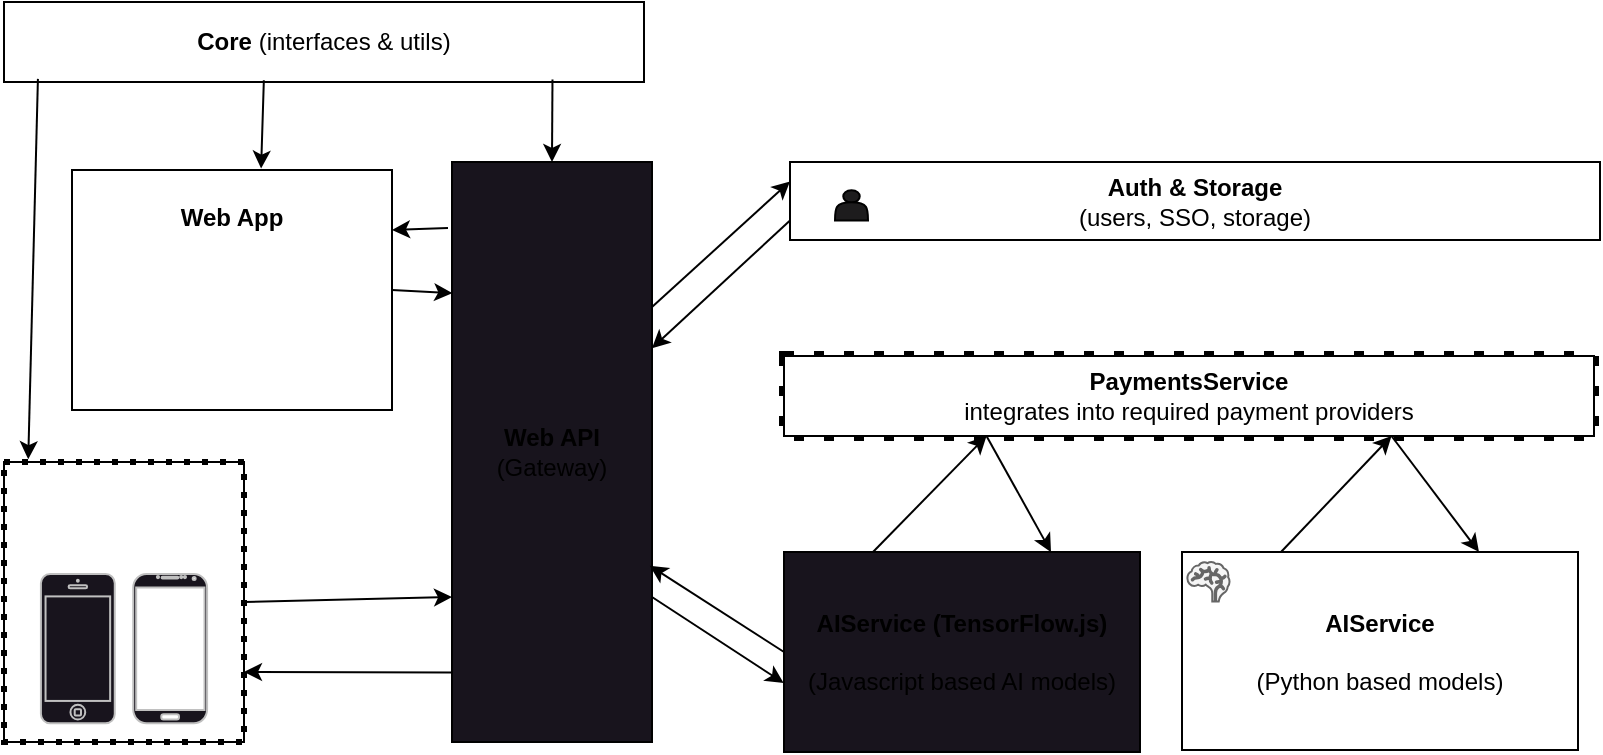 <mxfile>
    <diagram id="hWmAsYz565bGcmy6tSPV" name="Page-1">
        <mxGraphModel dx="1254" dy="671" grid="0" gridSize="10" guides="1" tooltips="1" connect="1" arrows="1" fold="1" page="0" pageScale="1" pageWidth="827" pageHeight="1169" math="0" shadow="0">
            <root>
                <mxCell id="0"/>
                <mxCell id="1" parent="0"/>
                <mxCell id="16" value="" style="group" parent="1" vertex="1" connectable="0">
                    <mxGeometry x="679" y="475" width="198" height="99" as="geometry"/>
                </mxCell>
                <mxCell id="8" value="&lt;b&gt;AIService&lt;br&gt;&lt;br&gt;&lt;/b&gt;(Python based models)" style="rounded=0;whiteSpace=wrap;html=1;" parent="16" vertex="1">
                    <mxGeometry width="198" height="99.0" as="geometry"/>
                </mxCell>
                <mxCell id="10" value="" style="shape=image;verticalLabelPosition=bottom;labelBackgroundColor=default;verticalAlign=top;aspect=fixed;imageAspect=0;image=https://cdn3.iconfinder.com/data/icons/logos-and-brands-adobe/512/267_Python-512.png;" parent="16" vertex="1">
                    <mxGeometry x="174.24" y="4.95" width="17.704" height="17.704" as="geometry"/>
                </mxCell>
                <mxCell id="41" value="" style="shape=mxgraph.signs.healthcare.brain;html=1;pointerEvents=1;fillColor=#f5f5f5;strokeColor=#666666;verticalLabelPosition=bottom;verticalAlign=top;align=center;fontColor=#333333;" parent="16" vertex="1">
                    <mxGeometry x="2.701" y="4.95" width="21.059" height="19.8" as="geometry"/>
                </mxCell>
                <mxCell id="19" value="" style="group" parent="1" vertex="1" connectable="0">
                    <mxGeometry x="90" y="200" width="320" height="40" as="geometry"/>
                </mxCell>
                <mxCell id="5" value="&lt;b&gt;Core&lt;/b&gt; (interfaces &amp;amp; utils)" style="rounded=0;whiteSpace=wrap;html=1;" parent="19" vertex="1">
                    <mxGeometry width="320" height="40" as="geometry"/>
                </mxCell>
                <mxCell id="13" value="" style="shape=image;verticalLabelPosition=bottom;labelBackgroundColor=default;verticalAlign=top;aspect=fixed;imageAspect=0;image=https://cdn-icons-png.flaticon.com/512/5968/5968381.png;" parent="19" vertex="1">
                    <mxGeometry x="288" y="8.34" width="19.646" height="19.646" as="geometry"/>
                </mxCell>
                <mxCell id="44" value="" style="group;labelBorderColor=none;fillColor=none;strokeColor=none;dashed=1;dashPattern=1 1;" parent="1" vertex="1" connectable="0">
                    <mxGeometry x="483" y="280" width="405" height="39" as="geometry"/>
                </mxCell>
                <mxCell id="38" value="" style="group;fillColor=#FFFFFF;fontColor=#333333;strokeColor=#666666;container=0;" parent="44" vertex="1" connectable="0">
                    <mxGeometry width="405" height="39" as="geometry"/>
                </mxCell>
                <mxCell id="6" value="&lt;b&gt;Auth &amp;amp; Storage&lt;br&gt;&lt;/b&gt;(users, SSO, storage)" style="rounded=0;whiteSpace=wrap;html=1;container=0;" parent="44" vertex="1">
                    <mxGeometry width="405" height="39" as="geometry"/>
                </mxCell>
                <mxCell id="15" value="" style="shape=image;verticalLabelPosition=bottom;labelBackgroundColor=default;verticalAlign=top;aspect=fixed;imageAspect=0;image=https://cdn-icons-png.flaticon.com/512/5968/5968381.png;container=0;" parent="44" vertex="1">
                    <mxGeometry x="373.002" y="9.75" width="19.5" height="19.5" as="geometry"/>
                </mxCell>
                <mxCell id="40" value="" style="shape=actor;whiteSpace=wrap;html=1;fillColor=#1D1C1D;container=0;" parent="44" vertex="1">
                    <mxGeometry x="22.5" y="14.14" width="16.5" height="15.11" as="geometry"/>
                </mxCell>
                <mxCell id="58" value="" style="shape=image;verticalLabelPosition=bottom;labelBackgroundColor=default;verticalAlign=top;aspect=fixed;imageAspect=0;image=https://cdn4.iconfinder.com/data/icons/google-i-o-2016/512/google_firebase-2-512.png;container=0;" parent="44" vertex="1">
                    <mxGeometry x="343.75" y="4.875" width="29.25" height="29.25" as="geometry"/>
                </mxCell>
                <mxCell id="45" value="" style="group" parent="1" vertex="1" connectable="0">
                    <mxGeometry x="314" y="280" width="100" height="290" as="geometry"/>
                </mxCell>
                <mxCell id="9" value="&lt;b&gt;Web API&lt;br&gt;&lt;/b&gt;(Gateway)" style="rounded=0;whiteSpace=wrap;html=1;container=0;fillColor=#18141D;" parent="45" vertex="1">
                    <mxGeometry width="100" height="290" as="geometry"/>
                </mxCell>
                <mxCell id="11" value="" style="shape=image;verticalLabelPosition=bottom;labelBackgroundColor=default;verticalAlign=top;aspect=fixed;imageAspect=0;image=https://cdn-icons-png.flaticon.com/512/5968/5968381.png;container=0;" parent="45" vertex="1">
                    <mxGeometry x="75" y="14.5" width="16.667" height="16.667" as="geometry"/>
                </mxCell>
                <mxCell id="36" value="" style="shape=image;verticalLabelPosition=bottom;labelBackgroundColor=default;verticalAlign=top;aspect=fixed;imageAspect=0;image=https://cdn.iconscout.com/icon/free/png-256/free-node-js-1174925.png;container=0;" parent="45" vertex="1">
                    <mxGeometry x="46.003" y="14.5" width="16.667" height="16.667" as="geometry"/>
                </mxCell>
                <mxCell id="49" value="" style="group;dashed=1;strokeColor=default;strokeWidth=5;dashPattern=1 2;" parent="1" vertex="1" connectable="0">
                    <mxGeometry x="480" y="377" width="405" height="40" as="geometry"/>
                </mxCell>
                <mxCell id="50" value="" style="group;fillColor=#FFFFFF;fontColor=#333333;strokeColor=#666666;container=0;" parent="49" vertex="1" connectable="0">
                    <mxGeometry width="405" height="40" as="geometry"/>
                </mxCell>
                <mxCell id="51" value="&lt;b&gt;PaymentsService&lt;br&gt;&lt;/b&gt;integrates into required payment providers" style="rounded=0;whiteSpace=wrap;html=1;container=0;" parent="49" vertex="1">
                    <mxGeometry width="405" height="40" as="geometry"/>
                </mxCell>
                <mxCell id="61" style="edgeStyle=none;html=1;exitX=1;exitY=0.25;exitDx=0;exitDy=0;entryX=0;entryY=0.25;entryDx=0;entryDy=0;" parent="1" source="9" target="6" edge="1">
                    <mxGeometry relative="1" as="geometry"/>
                </mxCell>
                <mxCell id="62" style="edgeStyle=none;html=1;exitX=0;exitY=0.75;exitDx=0;exitDy=0;entryX=1;entryY=0.321;entryDx=0;entryDy=0;entryPerimeter=0;" parent="1" source="6" target="9" edge="1">
                    <mxGeometry relative="1" as="geometry"/>
                </mxCell>
                <mxCell id="89" style="edgeStyle=none;html=1;exitX=0;exitY=0.5;exitDx=0;exitDy=0;entryX=0.989;entryY=0.696;entryDx=0;entryDy=0;entryPerimeter=0;" parent="1" source="85" target="9" edge="1">
                    <mxGeometry relative="1" as="geometry"/>
                </mxCell>
                <mxCell id="93" style="edgeStyle=none;html=1;exitX=0.25;exitY=0;exitDx=0;exitDy=0;entryX=0.25;entryY=1;entryDx=0;entryDy=0;" parent="1" source="85" target="51" edge="1">
                    <mxGeometry relative="1" as="geometry">
                        <mxPoint x="522" y="319" as="targetPoint"/>
                    </mxGeometry>
                </mxCell>
                <mxCell id="85" value="&lt;b&gt;AIService (TensorFlow.js)&lt;br&gt;&lt;br&gt;&lt;/b&gt;(Javascript based AI models)" style="rounded=0;whiteSpace=wrap;html=1;fillColor=#18141D;" parent="1" vertex="1">
                    <mxGeometry x="480" y="475" width="178" height="100" as="geometry"/>
                </mxCell>
                <mxCell id="86" style="edgeStyle=none;html=1;exitX=0.25;exitY=0;exitDx=0;exitDy=0;entryX=0.75;entryY=1;entryDx=0;entryDy=0;" parent="1" source="8" target="51" edge="1">
                    <mxGeometry relative="1" as="geometry"/>
                </mxCell>
                <mxCell id="88" style="edgeStyle=none;html=1;exitX=1;exitY=0.75;exitDx=0;exitDy=0;entryX=-0.001;entryY=0.655;entryDx=0;entryDy=0;entryPerimeter=0;" parent="1" source="9" target="85" edge="1">
                    <mxGeometry relative="1" as="geometry">
                        <mxPoint x="480" y="550" as="targetPoint"/>
                    </mxGeometry>
                </mxCell>
                <mxCell id="94" style="edgeStyle=none;html=1;entryX=0.75;entryY=0;entryDx=0;entryDy=0;exitX=0.25;exitY=1;exitDx=0;exitDy=0;" parent="1" source="51" target="85" edge="1">
                    <mxGeometry relative="1" as="geometry">
                        <mxPoint x="618" y="375" as="sourcePoint"/>
                    </mxGeometry>
                </mxCell>
                <mxCell id="95" style="edgeStyle=none;html=1;exitX=0.75;exitY=1;exitDx=0;exitDy=0;entryX=0.75;entryY=0;entryDx=0;entryDy=0;" parent="1" source="51" target="8" edge="1">
                    <mxGeometry relative="1" as="geometry"/>
                </mxCell>
                <mxCell id="108" value="" style="shape=image;verticalLabelPosition=bottom;labelBackgroundColor=default;verticalAlign=top;aspect=fixed;imageAspect=0;image=https://cdn-icons-png.flaticon.com/512/5968/5968381.png;container=0;" parent="1" vertex="1">
                    <mxGeometry x="621" y="480" width="20" height="20" as="geometry"/>
                </mxCell>
                <mxCell id="109" value="" style="shape=image;verticalLabelPosition=bottom;labelBackgroundColor=default;verticalAlign=top;aspect=fixed;imageAspect=0;image=https://cdn.iconscout.com/icon/free/png-256/free-node-js-1174925.png;container=0;" parent="1" vertex="1">
                    <mxGeometry x="601" y="480" width="20" height="20" as="geometry"/>
                </mxCell>
                <mxCell id="139" value="" style="group" parent="1" vertex="1" connectable="0">
                    <mxGeometry x="124" y="284" width="160" height="120" as="geometry"/>
                </mxCell>
                <mxCell id="2" value="&lt;b&gt;Web App&lt;br&gt;&lt;br&gt;&lt;br&gt;&lt;br&gt;&lt;br&gt;&lt;br&gt;&lt;/b&gt;" style="rounded=0;whiteSpace=wrap;html=1;" parent="139" vertex="1">
                    <mxGeometry width="160" height="120" as="geometry"/>
                </mxCell>
                <mxCell id="131" value="" style="shape=image;verticalLabelPosition=bottom;labelBackgroundColor=default;verticalAlign=top;aspect=fixed;imageAspect=0;image=https://cdn-icons-png.flaticon.com/512/5968/5968381.png;" parent="139" vertex="1">
                    <mxGeometry x="136.544" y="10" width="16.842" height="16.842" as="geometry"/>
                </mxCell>
                <mxCell id="132" value="" style="shape=image;verticalLabelPosition=bottom;labelBackgroundColor=default;verticalAlign=top;aspect=fixed;imageAspect=0;image=https://upload.wikimedia.org/wikipedia/commons/thumb/a/a7/React-icon.svg/2300px-React-icon.svg.png;" parent="139" vertex="1">
                    <mxGeometry x="113.687" y="11.31" width="16.842" height="14.644" as="geometry"/>
                </mxCell>
                <mxCell id="140" value="" style="group;dashed=1;dashPattern=1 2;strokeWidth=3;strokeColor=default;perimeterSpacing=4;" parent="1" vertex="1" connectable="0">
                    <mxGeometry x="90" y="430" width="120" height="140" as="geometry"/>
                </mxCell>
                <mxCell id="129" value="Mobile Apps&lt;br&gt;&lt;br&gt;&lt;br&gt;&lt;br&gt;&lt;br&gt;" style="rounded=0;whiteSpace=wrap;html=1;sketch=0;fontColor=#FFFFFF;fillColor=none;" parent="140" vertex="1">
                    <mxGeometry width="120" height="140" as="geometry"/>
                </mxCell>
                <mxCell id="125" value="" style="group" parent="140" vertex="1" connectable="0">
                    <mxGeometry x="64.615" y="56" width="36.923" height="74.667" as="geometry"/>
                </mxCell>
                <mxCell id="123" value="" style="verticalLabelPosition=bottom;verticalAlign=top;html=1;shadow=0;dashed=0;strokeWidth=1;shape=mxgraph.android.phone2;strokeColor=#c0c0c0;sketch=0;fontColor=#FFFFFF;fillColor=#18141D;" parent="125" vertex="1">
                    <mxGeometry width="36.923" height="74.667" as="geometry"/>
                </mxCell>
                <mxCell id="124" value="" style="shape=image;verticalLabelPosition=bottom;labelBackgroundColor=default;verticalAlign=top;aspect=fixed;imageAspect=0;image=https://cdn-icons-png.flaticon.com/512/174/174836.png;" parent="125" vertex="1">
                    <mxGeometry x="11.077" y="29.037" width="14.769" height="14.769" as="geometry"/>
                </mxCell>
                <mxCell id="127" value="" style="group" parent="140" vertex="1" connectable="0">
                    <mxGeometry x="18.462" y="56" width="92.308" height="74.667" as="geometry"/>
                </mxCell>
                <mxCell id="117" value="" style="html=1;verticalLabelPosition=bottom;labelBackgroundColor=#ffffff;verticalAlign=top;shadow=0;dashed=0;strokeWidth=1;shape=mxgraph.ios7.misc.iphone;strokeColor=#c0c0c0;sketch=0;fontColor=#FFFFFF;fillColor=#18141D;" parent="127" vertex="1">
                    <mxGeometry width="36.923" height="74.667" as="geometry"/>
                </mxCell>
                <mxCell id="126" value="" style="shape=image;verticalLabelPosition=bottom;labelBackgroundColor=default;verticalAlign=top;aspect=fixed;imageAspect=0;image=https://upload.wikimedia.org/wikipedia/commons/thumb/3/31/Apple_logo_white.svg/1724px-Apple_logo_white.svg.png;" parent="127" vertex="1">
                    <mxGeometry x="12.244" y="29.037" width="12.443" height="14.769" as="geometry"/>
                </mxCell>
                <mxCell id="133" value="" style="shape=image;verticalLabelPosition=bottom;labelBackgroundColor=default;verticalAlign=top;aspect=fixed;imageAspect=0;image=https://cdn-icons-png.flaticon.com/512/5968/5968381.png;" parent="140" vertex="1">
                    <mxGeometry x="92.304" y="9.333" width="18.462" height="18.462" as="geometry"/>
                </mxCell>
                <mxCell id="134" value="" style="shape=image;verticalLabelPosition=bottom;labelBackgroundColor=default;verticalAlign=top;aspect=fixed;imageAspect=0;image=https://upload.wikimedia.org/wikipedia/commons/thumb/a/a7/React-icon.svg/2300px-React-icon.svg.png;" parent="140" vertex="1">
                    <mxGeometry x="67.249" y="10.556" width="18.462" height="16.052" as="geometry"/>
                </mxCell>
                <mxCell id="143" style="edgeStyle=none;html=1;exitX=0.857;exitY=0.968;exitDx=0;exitDy=0;entryX=0.5;entryY=0;entryDx=0;entryDy=0;fontColor=#FFFFFF;exitPerimeter=0;" parent="1" source="5" target="9" edge="1">
                    <mxGeometry relative="1" as="geometry"/>
                </mxCell>
                <mxCell id="144" style="edgeStyle=none;html=1;exitX=1;exitY=0.5;exitDx=0;exitDy=0;entryX=0.001;entryY=0.226;entryDx=0;entryDy=0;fontColor=#FFFFFF;entryPerimeter=0;" parent="1" source="2" target="9" edge="1">
                    <mxGeometry relative="1" as="geometry"/>
                </mxCell>
                <mxCell id="146" style="edgeStyle=none;html=1;fontColor=#FFFFFF;entryX=1;entryY=0.25;entryDx=0;entryDy=0;" parent="1" target="2" edge="1">
                    <mxGeometry relative="1" as="geometry">
                        <mxPoint x="312" y="313" as="sourcePoint"/>
                        <mxPoint x="270" y="480" as="targetPoint"/>
                    </mxGeometry>
                </mxCell>
                <mxCell id="147" style="edgeStyle=none;html=1;exitX=0.406;exitY=0.978;exitDx=0;exitDy=0;entryX=0.591;entryY=-0.006;entryDx=0;entryDy=0;fontColor=#FFFFFF;exitPerimeter=0;entryPerimeter=0;" parent="1" source="5" target="2" edge="1">
                    <mxGeometry relative="1" as="geometry"/>
                </mxCell>
                <mxCell id="148" style="edgeStyle=none;html=1;exitX=0.053;exitY=0.961;exitDx=0;exitDy=0;entryX=0.101;entryY=-0.01;entryDx=0;entryDy=0;fontColor=#FFFFFF;exitPerimeter=0;entryPerimeter=0;" parent="1" source="5" target="129" edge="1">
                    <mxGeometry relative="1" as="geometry"/>
                </mxCell>
                <mxCell id="149" style="edgeStyle=none;html=1;exitX=1;exitY=0.5;exitDx=0;exitDy=0;fontColor=#FFFFFF;entryX=0;entryY=0.75;entryDx=0;entryDy=0;" parent="1" source="129" target="9" edge="1">
                    <mxGeometry relative="1" as="geometry">
                        <mxPoint x="279" y="482" as="targetPoint"/>
                    </mxGeometry>
                </mxCell>
                <mxCell id="150" style="edgeStyle=none;html=1;entryX=1;entryY=0.75;entryDx=0;entryDy=0;fontColor=#FFFFFF;exitX=0.001;exitY=0.88;exitDx=0;exitDy=0;exitPerimeter=0;" parent="1" source="9" target="129" edge="1">
                    <mxGeometry relative="1" as="geometry">
                        <mxPoint x="283" y="543" as="sourcePoint"/>
                    </mxGeometry>
                </mxCell>
            </root>
        </mxGraphModel>
    </diagram>
</mxfile>
